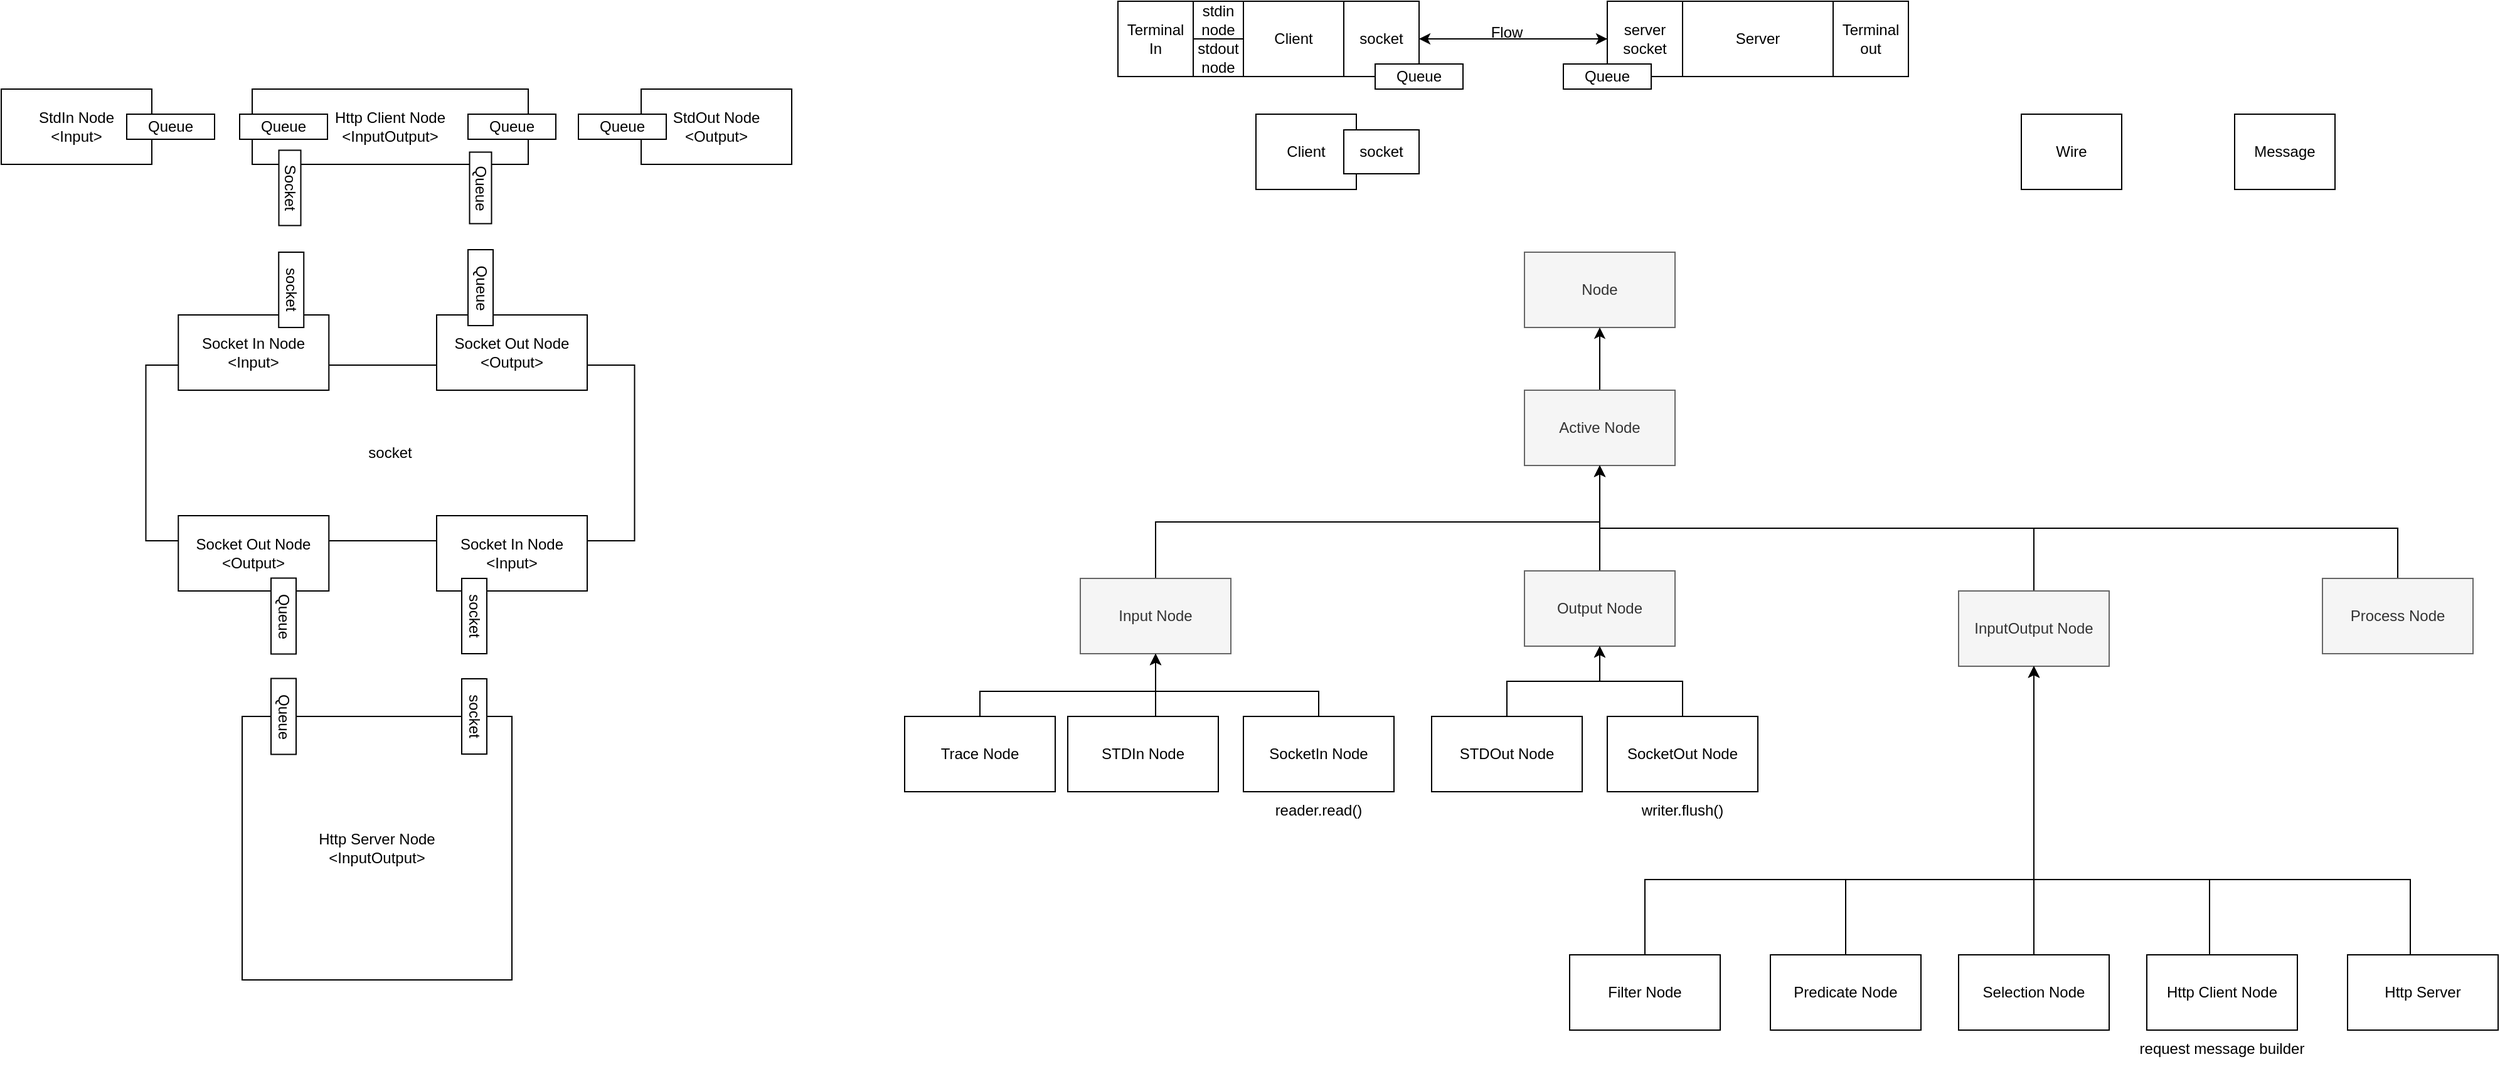 <mxfile version="22.0.4" type="github">
  <diagram name="페이지-1" id="HDxFREO_OPp5HufmHN-d">
    <mxGraphModel dx="3382" dy="938" grid="1" gridSize="10" guides="1" tooltips="1" connect="1" arrows="1" fold="1" page="1" pageScale="1" pageWidth="827" pageHeight="1169" math="0" shadow="0">
      <root>
        <mxCell id="0" />
        <mxCell id="1" parent="0" />
        <mxCell id="P54Lo2UrdhA4ZUDvKljr-2" value="socket" style="rounded=0;whiteSpace=wrap;html=1;rotation=0;" vertex="1" parent="1">
          <mxGeometry x="-744.75" y="360" width="389.5" height="140" as="geometry" />
        </mxCell>
        <mxCell id="DJnasuDHOr4qNgyVxcK3-1" value="Server" style="rounded=0;whiteSpace=wrap;html=1;" parent="1" vertex="1">
          <mxGeometry x="480" y="70" width="120" height="60" as="geometry" />
        </mxCell>
        <mxCell id="DJnasuDHOr4qNgyVxcK3-2" value="Node" style="rounded=0;whiteSpace=wrap;html=1;fillColor=#f5f5f5;fontColor=#333333;strokeColor=#666666;" parent="1" vertex="1">
          <mxGeometry x="354" y="270" width="120" height="60" as="geometry" />
        </mxCell>
        <mxCell id="DJnasuDHOr4qNgyVxcK3-14" style="edgeStyle=orthogonalEdgeStyle;rounded=0;orthogonalLoop=1;jettySize=auto;html=1;entryX=0.5;entryY=1;entryDx=0;entryDy=0;" parent="1" source="DJnasuDHOr4qNgyVxcK3-3" target="DJnasuDHOr4qNgyVxcK3-2" edge="1">
          <mxGeometry relative="1" as="geometry" />
        </mxCell>
        <mxCell id="DJnasuDHOr4qNgyVxcK3-3" value="Active Node" style="rounded=0;whiteSpace=wrap;html=1;fillColor=#f5f5f5;fontColor=#333333;strokeColor=#666666;" parent="1" vertex="1">
          <mxGeometry x="354" y="380" width="120" height="60" as="geometry" />
        </mxCell>
        <mxCell id="_9afm1GwE0WPz4cdE3SL-2" style="edgeStyle=orthogonalEdgeStyle;rounded=0;orthogonalLoop=1;jettySize=auto;html=1;exitX=0.5;exitY=0;exitDx=0;exitDy=0;entryX=0.5;entryY=1;entryDx=0;entryDy=0;" parent="1" source="DJnasuDHOr4qNgyVxcK3-4" target="DJnasuDHOr4qNgyVxcK3-3" edge="1">
          <mxGeometry relative="1" as="geometry" />
        </mxCell>
        <mxCell id="DJnasuDHOr4qNgyVxcK3-4" value="Input Node" style="rounded=0;whiteSpace=wrap;html=1;fillColor=#f5f5f5;fontColor=#333333;strokeColor=#666666;" parent="1" vertex="1">
          <mxGeometry y="530" width="120" height="60" as="geometry" />
        </mxCell>
        <mxCell id="_9afm1GwE0WPz4cdE3SL-3" style="edgeStyle=orthogonalEdgeStyle;rounded=0;orthogonalLoop=1;jettySize=auto;html=1;exitX=0.5;exitY=0;exitDx=0;exitDy=0;" parent="1" source="DJnasuDHOr4qNgyVxcK3-5" target="DJnasuDHOr4qNgyVxcK3-3" edge="1">
          <mxGeometry relative="1" as="geometry" />
        </mxCell>
        <mxCell id="DJnasuDHOr4qNgyVxcK3-5" value="Output Node" style="rounded=0;whiteSpace=wrap;html=1;fillColor=#f5f5f5;fontColor=#333333;strokeColor=#666666;" parent="1" vertex="1">
          <mxGeometry x="354" y="524" width="120" height="60" as="geometry" />
        </mxCell>
        <mxCell id="_9afm1GwE0WPz4cdE3SL-5" style="edgeStyle=orthogonalEdgeStyle;rounded=0;orthogonalLoop=1;jettySize=auto;html=1;exitX=0.5;exitY=0;exitDx=0;exitDy=0;" parent="1" source="DJnasuDHOr4qNgyVxcK3-6" target="DJnasuDHOr4qNgyVxcK3-3" edge="1">
          <mxGeometry relative="1" as="geometry">
            <Array as="points">
              <mxPoint x="1050" y="490" />
              <mxPoint x="414" y="490" />
            </Array>
          </mxGeometry>
        </mxCell>
        <mxCell id="DJnasuDHOr4qNgyVxcK3-6" value="Process Node" style="rounded=0;whiteSpace=wrap;html=1;fillColor=#f5f5f5;fontColor=#333333;strokeColor=#666666;" parent="1" vertex="1">
          <mxGeometry x="990" y="530" width="120" height="60" as="geometry" />
        </mxCell>
        <mxCell id="BAWsP3CoqttX7D4WCgfm-10" style="edgeStyle=orthogonalEdgeStyle;rounded=0;orthogonalLoop=1;jettySize=auto;html=1;entryX=0.5;entryY=1;entryDx=0;entryDy=0;exitX=0.5;exitY=0;exitDx=0;exitDy=0;" parent="1" source="DJnasuDHOr4qNgyVxcK3-7" target="DJnasuDHOr4qNgyVxcK3-4" edge="1">
          <mxGeometry relative="1" as="geometry">
            <Array as="points">
              <mxPoint x="-80" y="620" />
              <mxPoint x="60" y="620" />
            </Array>
          </mxGeometry>
        </mxCell>
        <mxCell id="DJnasuDHOr4qNgyVxcK3-7" value="Trace Node" style="rounded=0;whiteSpace=wrap;html=1;" parent="1" vertex="1">
          <mxGeometry x="-140" y="640" width="120" height="60" as="geometry" />
        </mxCell>
        <mxCell id="DJnasuDHOr4qNgyVxcK3-15" value="Client" style="rounded=0;whiteSpace=wrap;html=1;" parent="1" vertex="1">
          <mxGeometry x="130" y="70" width="80" height="60" as="geometry" />
        </mxCell>
        <mxCell id="DJnasuDHOr4qNgyVxcK3-19" style="edgeStyle=orthogonalEdgeStyle;rounded=0;orthogonalLoop=1;jettySize=auto;html=1;entryX=0;entryY=0.5;entryDx=0;entryDy=0;" parent="1" source="DJnasuDHOr4qNgyVxcK3-16" target="DJnasuDHOr4qNgyVxcK3-18" edge="1">
          <mxGeometry relative="1" as="geometry" />
        </mxCell>
        <mxCell id="DJnasuDHOr4qNgyVxcK3-16" value="socket" style="rounded=0;whiteSpace=wrap;html=1;" parent="1" vertex="1">
          <mxGeometry x="210" y="70" width="60" height="60" as="geometry" />
        </mxCell>
        <mxCell id="DJnasuDHOr4qNgyVxcK3-17" value="Terminal In" style="rounded=0;whiteSpace=wrap;html=1;" parent="1" vertex="1">
          <mxGeometry x="30" y="70" width="60" height="60" as="geometry" />
        </mxCell>
        <mxCell id="DJnasuDHOr4qNgyVxcK3-20" style="edgeStyle=orthogonalEdgeStyle;rounded=0;orthogonalLoop=1;jettySize=auto;html=1;entryX=1;entryY=0.5;entryDx=0;entryDy=0;" parent="1" source="DJnasuDHOr4qNgyVxcK3-18" target="DJnasuDHOr4qNgyVxcK3-16" edge="1">
          <mxGeometry relative="1" as="geometry" />
        </mxCell>
        <mxCell id="DJnasuDHOr4qNgyVxcK3-18" value="server socket" style="rounded=0;whiteSpace=wrap;html=1;" parent="1" vertex="1">
          <mxGeometry x="420" y="70" width="60" height="60" as="geometry" />
        </mxCell>
        <mxCell id="DJnasuDHOr4qNgyVxcK3-21" value="Terminal out" style="rounded=0;whiteSpace=wrap;html=1;" parent="1" vertex="1">
          <mxGeometry x="600" y="70" width="60" height="60" as="geometry" />
        </mxCell>
        <mxCell id="DJnasuDHOr4qNgyVxcK3-22" value="stdin node" style="rounded=0;whiteSpace=wrap;html=1;" parent="1" vertex="1">
          <mxGeometry x="90" y="70" width="40" height="30" as="geometry" />
        </mxCell>
        <mxCell id="DJnasuDHOr4qNgyVxcK3-27" value="Flow" style="text;html=1;strokeColor=none;fillColor=none;align=center;verticalAlign=middle;whiteSpace=wrap;rounded=0;" parent="1" vertex="1">
          <mxGeometry x="310" y="90" width="60" height="10" as="geometry" />
        </mxCell>
        <mxCell id="DJnasuDHOr4qNgyVxcK3-29" value="Queue" style="rounded=0;whiteSpace=wrap;html=1;" parent="1" vertex="1">
          <mxGeometry x="235" y="120" width="70" height="20" as="geometry" />
        </mxCell>
        <mxCell id="DJnasuDHOr4qNgyVxcK3-30" value="Queue" style="rounded=0;whiteSpace=wrap;html=1;" parent="1" vertex="1">
          <mxGeometry x="385" y="120" width="70" height="20" as="geometry" />
        </mxCell>
        <mxCell id="DJnasuDHOr4qNgyVxcK3-31" value="Client" style="rounded=0;whiteSpace=wrap;html=1;" parent="1" vertex="1">
          <mxGeometry x="140" y="160" width="80" height="60" as="geometry" />
        </mxCell>
        <mxCell id="DJnasuDHOr4qNgyVxcK3-23" value="stdout node" style="rounded=0;whiteSpace=wrap;html=1;" parent="1" vertex="1">
          <mxGeometry x="90" y="100" width="40" height="30" as="geometry" />
        </mxCell>
        <mxCell id="DJnasuDHOr4qNgyVxcK3-32" value="socket" style="rounded=0;whiteSpace=wrap;html=1;" parent="1" vertex="1">
          <mxGeometry x="210" y="172.5" width="60" height="35" as="geometry" />
        </mxCell>
        <mxCell id="_9afm1GwE0WPz4cdE3SL-4" style="edgeStyle=orthogonalEdgeStyle;rounded=0;orthogonalLoop=1;jettySize=auto;html=1;exitX=0.5;exitY=0;exitDx=0;exitDy=0;" parent="1" source="_9afm1GwE0WPz4cdE3SL-1" target="DJnasuDHOr4qNgyVxcK3-3" edge="1">
          <mxGeometry relative="1" as="geometry" />
        </mxCell>
        <mxCell id="_9afm1GwE0WPz4cdE3SL-1" value="InputOutput Node" style="rounded=0;whiteSpace=wrap;html=1;fillColor=#f5f5f5;fontColor=#333333;strokeColor=#666666;" parent="1" vertex="1">
          <mxGeometry x="700" y="540" width="120" height="60" as="geometry" />
        </mxCell>
        <mxCell id="_9afm1GwE0WPz4cdE3SL-13" style="edgeStyle=orthogonalEdgeStyle;rounded=0;orthogonalLoop=1;jettySize=auto;html=1;exitX=0.5;exitY=0;exitDx=0;exitDy=0;" parent="1" source="_9afm1GwE0WPz4cdE3SL-7" target="DJnasuDHOr4qNgyVxcK3-4" edge="1">
          <mxGeometry relative="1" as="geometry">
            <Array as="points">
              <mxPoint x="60" y="640" />
            </Array>
          </mxGeometry>
        </mxCell>
        <mxCell id="_9afm1GwE0WPz4cdE3SL-7" value="STDIn Node" style="rounded=0;whiteSpace=wrap;html=1;" parent="1" vertex="1">
          <mxGeometry x="-10" y="640" width="120" height="60" as="geometry" />
        </mxCell>
        <mxCell id="_9afm1GwE0WPz4cdE3SL-8" value="Message" style="rounded=0;whiteSpace=wrap;html=1;" parent="1" vertex="1">
          <mxGeometry x="920" y="160" width="80" height="60" as="geometry" />
        </mxCell>
        <mxCell id="_9afm1GwE0WPz4cdE3SL-9" value="Wire" style="rounded=0;whiteSpace=wrap;html=1;" parent="1" vertex="1">
          <mxGeometry x="750" y="160" width="80" height="60" as="geometry" />
        </mxCell>
        <mxCell id="_9afm1GwE0WPz4cdE3SL-15" style="edgeStyle=orthogonalEdgeStyle;rounded=0;orthogonalLoop=1;jettySize=auto;html=1;exitX=0.5;exitY=0;exitDx=0;exitDy=0;" parent="1" source="_9afm1GwE0WPz4cdE3SL-10" target="DJnasuDHOr4qNgyVxcK3-5" edge="1">
          <mxGeometry relative="1" as="geometry" />
        </mxCell>
        <mxCell id="_9afm1GwE0WPz4cdE3SL-10" value="STDOut Node" style="rounded=0;whiteSpace=wrap;html=1;" parent="1" vertex="1">
          <mxGeometry x="280" y="640" width="120" height="60" as="geometry" />
        </mxCell>
        <mxCell id="_9afm1GwE0WPz4cdE3SL-14" style="edgeStyle=orthogonalEdgeStyle;rounded=0;orthogonalLoop=1;jettySize=auto;html=1;exitX=0.5;exitY=0;exitDx=0;exitDy=0;" parent="1" source="_9afm1GwE0WPz4cdE3SL-11" target="DJnasuDHOr4qNgyVxcK3-4" edge="1">
          <mxGeometry relative="1" as="geometry">
            <Array as="points">
              <mxPoint x="190" y="620" />
              <mxPoint x="60" y="620" />
            </Array>
          </mxGeometry>
        </mxCell>
        <mxCell id="_9afm1GwE0WPz4cdE3SL-11" value="SocketIn Node" style="rounded=0;whiteSpace=wrap;html=1;" parent="1" vertex="1">
          <mxGeometry x="130" y="640" width="120" height="60" as="geometry" />
        </mxCell>
        <mxCell id="_9afm1GwE0WPz4cdE3SL-16" style="edgeStyle=orthogonalEdgeStyle;rounded=0;orthogonalLoop=1;jettySize=auto;html=1;exitX=0.5;exitY=0;exitDx=0;exitDy=0;" parent="1" source="_9afm1GwE0WPz4cdE3SL-12" target="DJnasuDHOr4qNgyVxcK3-5" edge="1">
          <mxGeometry relative="1" as="geometry" />
        </mxCell>
        <mxCell id="_9afm1GwE0WPz4cdE3SL-12" value="SocketOut Node" style="rounded=0;whiteSpace=wrap;html=1;" parent="1" vertex="1">
          <mxGeometry x="420" y="640" width="120" height="60" as="geometry" />
        </mxCell>
        <mxCell id="BAWsP3CoqttX7D4WCgfm-14" style="edgeStyle=orthogonalEdgeStyle;rounded=0;orthogonalLoop=1;jettySize=auto;html=1;exitX=0.5;exitY=0;exitDx=0;exitDy=0;entryX=0.5;entryY=1;entryDx=0;entryDy=0;" parent="1" source="_9afm1GwE0WPz4cdE3SL-17" target="_9afm1GwE0WPz4cdE3SL-1" edge="1">
          <mxGeometry relative="1" as="geometry">
            <Array as="points">
              <mxPoint x="450" y="770" />
              <mxPoint x="760" y="770" />
            </Array>
          </mxGeometry>
        </mxCell>
        <mxCell id="_9afm1GwE0WPz4cdE3SL-17" value="Filter Node" style="rounded=0;whiteSpace=wrap;html=1;" parent="1" vertex="1">
          <mxGeometry x="390" y="830" width="120" height="60" as="geometry" />
        </mxCell>
        <mxCell id="BAWsP3CoqttX7D4WCgfm-13" style="edgeStyle=orthogonalEdgeStyle;rounded=0;orthogonalLoop=1;jettySize=auto;html=1;exitX=0.5;exitY=0;exitDx=0;exitDy=0;entryX=0.5;entryY=1;entryDx=0;entryDy=0;" parent="1" source="_9afm1GwE0WPz4cdE3SL-18" target="_9afm1GwE0WPz4cdE3SL-1" edge="1">
          <mxGeometry relative="1" as="geometry">
            <Array as="points">
              <mxPoint x="610" y="770" />
              <mxPoint x="760" y="770" />
            </Array>
          </mxGeometry>
        </mxCell>
        <mxCell id="_9afm1GwE0WPz4cdE3SL-18" value="Predicate Node" style="rounded=0;whiteSpace=wrap;html=1;" parent="1" vertex="1">
          <mxGeometry x="550" y="830" width="120" height="60" as="geometry" />
        </mxCell>
        <mxCell id="BAWsP3CoqttX7D4WCgfm-12" style="edgeStyle=orthogonalEdgeStyle;rounded=0;orthogonalLoop=1;jettySize=auto;html=1;exitX=0.5;exitY=0;exitDx=0;exitDy=0;entryX=0.5;entryY=1;entryDx=0;entryDy=0;" parent="1" source="_9afm1GwE0WPz4cdE3SL-19" target="_9afm1GwE0WPz4cdE3SL-1" edge="1">
          <mxGeometry relative="1" as="geometry" />
        </mxCell>
        <mxCell id="_9afm1GwE0WPz4cdE3SL-19" value="Selection Node" style="rounded=0;whiteSpace=wrap;html=1;" parent="1" vertex="1">
          <mxGeometry x="700" y="830" width="120" height="60" as="geometry" />
        </mxCell>
        <mxCell id="BAWsP3CoqttX7D4WCgfm-3" style="edgeStyle=orthogonalEdgeStyle;rounded=0;orthogonalLoop=1;jettySize=auto;html=1;entryX=0.5;entryY=1;entryDx=0;entryDy=0;" parent="1" source="BAWsP3CoqttX7D4WCgfm-2" target="_9afm1GwE0WPz4cdE3SL-1" edge="1">
          <mxGeometry relative="1" as="geometry">
            <Array as="points">
              <mxPoint x="900" y="770" />
              <mxPoint x="760" y="770" />
            </Array>
          </mxGeometry>
        </mxCell>
        <mxCell id="BAWsP3CoqttX7D4WCgfm-2" value="Http Client Node" style="rounded=0;whiteSpace=wrap;html=1;" parent="1" vertex="1">
          <mxGeometry x="850" y="830" width="120" height="60" as="geometry" />
        </mxCell>
        <mxCell id="BAWsP3CoqttX7D4WCgfm-11" style="edgeStyle=orthogonalEdgeStyle;rounded=0;orthogonalLoop=1;jettySize=auto;html=1;exitX=0.5;exitY=0;exitDx=0;exitDy=0;entryX=0.5;entryY=1;entryDx=0;entryDy=0;" parent="1" source="BAWsP3CoqttX7D4WCgfm-4" target="_9afm1GwE0WPz4cdE3SL-1" edge="1">
          <mxGeometry relative="1" as="geometry">
            <Array as="points">
              <mxPoint x="1060" y="830" />
              <mxPoint x="1060" y="770" />
              <mxPoint x="760" y="770" />
            </Array>
          </mxGeometry>
        </mxCell>
        <mxCell id="BAWsP3CoqttX7D4WCgfm-4" value="Http Server" style="rounded=0;whiteSpace=wrap;html=1;" parent="1" vertex="1">
          <mxGeometry x="1010" y="830" width="120" height="60" as="geometry" />
        </mxCell>
        <mxCell id="BAWsP3CoqttX7D4WCgfm-6" value="writer.flush()" style="text;html=1;strokeColor=none;fillColor=none;align=center;verticalAlign=middle;whiteSpace=wrap;rounded=0;" parent="1" vertex="1">
          <mxGeometry x="450" y="700" width="60" height="30" as="geometry" />
        </mxCell>
        <mxCell id="BAWsP3CoqttX7D4WCgfm-7" value="reader.read()" style="text;html=1;strokeColor=none;fillColor=none;align=center;verticalAlign=middle;whiteSpace=wrap;rounded=0;" parent="1" vertex="1">
          <mxGeometry x="160" y="700" width="60" height="30" as="geometry" />
        </mxCell>
        <mxCell id="BAWsP3CoqttX7D4WCgfm-8" value="request message builder" style="text;html=1;strokeColor=none;fillColor=none;align=center;verticalAlign=middle;whiteSpace=wrap;rounded=0;" parent="1" vertex="1">
          <mxGeometry x="840" y="890" width="140" height="30" as="geometry" />
        </mxCell>
        <mxCell id="BAWsP3CoqttX7D4WCgfm-15" value="StdIn Node&lt;br&gt;&amp;lt;Input&amp;gt;" style="rounded=0;whiteSpace=wrap;html=1;" parent="1" vertex="1">
          <mxGeometry x="-860" y="140" width="120" height="60" as="geometry" />
        </mxCell>
        <mxCell id="BAWsP3CoqttX7D4WCgfm-16" value="Http Client Node&lt;br&gt;&amp;lt;InputOutput&amp;gt;" style="rounded=0;whiteSpace=wrap;html=1;" parent="1" vertex="1">
          <mxGeometry x="-660" y="140" width="220" height="60" as="geometry" />
        </mxCell>
        <mxCell id="BAWsP3CoqttX7D4WCgfm-17" value="StdOut Node&lt;br&gt;&amp;lt;Output&amp;gt;" style="rounded=0;whiteSpace=wrap;html=1;" parent="1" vertex="1">
          <mxGeometry x="-350" y="140" width="120" height="60" as="geometry" />
        </mxCell>
        <mxCell id="BAWsP3CoqttX7D4WCgfm-18" value="Socket In Node&lt;br&gt;&amp;lt;Input&amp;gt;" style="rounded=0;whiteSpace=wrap;html=1;" parent="1" vertex="1">
          <mxGeometry x="-718.87" y="320" width="120" height="60" as="geometry" />
        </mxCell>
        <mxCell id="BAWsP3CoqttX7D4WCgfm-19" value="Socket Out Node&lt;br&gt;&amp;lt;Output&amp;gt;" style="rounded=0;whiteSpace=wrap;html=1;" parent="1" vertex="1">
          <mxGeometry x="-513" y="320" width="120" height="60" as="geometry" />
        </mxCell>
        <mxCell id="BAWsP3CoqttX7D4WCgfm-20" value="Queue" style="rounded=0;whiteSpace=wrap;html=1;" parent="1" vertex="1">
          <mxGeometry x="-760" y="160" width="70" height="20" as="geometry" />
        </mxCell>
        <mxCell id="BAWsP3CoqttX7D4WCgfm-21" value="Queue" style="rounded=0;whiteSpace=wrap;html=1;" parent="1" vertex="1">
          <mxGeometry x="-670" y="160" width="70" height="20" as="geometry" />
        </mxCell>
        <mxCell id="BAWsP3CoqttX7D4WCgfm-22" value="Queue" style="rounded=0;whiteSpace=wrap;html=1;" parent="1" vertex="1">
          <mxGeometry x="-488" y="160" width="70" height="20" as="geometry" />
        </mxCell>
        <mxCell id="BAWsP3CoqttX7D4WCgfm-23" value="Queue" style="rounded=0;whiteSpace=wrap;html=1;" parent="1" vertex="1">
          <mxGeometry x="-400" y="160" width="70" height="20" as="geometry" />
        </mxCell>
        <mxCell id="BAWsP3CoqttX7D4WCgfm-24" value="Queue" style="rounded=0;whiteSpace=wrap;html=1;rotation=90;" parent="1" vertex="1">
          <mxGeometry x="-508.25" y="288.25" width="60.5" height="20" as="geometry" />
        </mxCell>
        <mxCell id="BAWsP3CoqttX7D4WCgfm-25" value="Queue" style="rounded=0;whiteSpace=wrap;html=1;rotation=90;" parent="1" vertex="1">
          <mxGeometry x="-506.5" y="210" width="57" height="17.5" as="geometry" />
        </mxCell>
        <mxCell id="BAWsP3CoqttX7D4WCgfm-26" value="Socket&lt;br&gt;" style="rounded=0;whiteSpace=wrap;html=1;rotation=90;" parent="1" vertex="1">
          <mxGeometry x="-660" y="210" width="60" height="17.5" as="geometry" />
        </mxCell>
        <mxCell id="BAWsP3CoqttX7D4WCgfm-27" value="socket" style="rounded=0;whiteSpace=wrap;html=1;rotation=90;" parent="1" vertex="1">
          <mxGeometry x="-658.87" y="290" width="60" height="20" as="geometry" />
        </mxCell>
        <mxCell id="P54Lo2UrdhA4ZUDvKljr-1" value="Http Server Node&lt;br&gt;&amp;lt;InputOutput&amp;gt;" style="rounded=0;whiteSpace=wrap;html=1;" vertex="1" parent="1">
          <mxGeometry x="-668" y="640" width="215" height="210" as="geometry" />
        </mxCell>
        <mxCell id="P54Lo2UrdhA4ZUDvKljr-3" value="socket" style="rounded=0;whiteSpace=wrap;html=1;rotation=90;" vertex="1" parent="1">
          <mxGeometry x="-513" y="630" width="60" height="20" as="geometry" />
        </mxCell>
        <mxCell id="P54Lo2UrdhA4ZUDvKljr-4" value="Socket Out Node&lt;br&gt;&amp;lt;Output&amp;gt;" style="rounded=0;whiteSpace=wrap;html=1;" vertex="1" parent="1">
          <mxGeometry x="-718.87" y="480" width="120" height="60" as="geometry" />
        </mxCell>
        <mxCell id="P54Lo2UrdhA4ZUDvKljr-5" value="Socket In Node&lt;br&gt;&amp;lt;Input&amp;gt;" style="rounded=0;whiteSpace=wrap;html=1;" vertex="1" parent="1">
          <mxGeometry x="-513" y="480" width="120" height="60" as="geometry" />
        </mxCell>
        <mxCell id="P54Lo2UrdhA4ZUDvKljr-6" value="socket" style="rounded=0;whiteSpace=wrap;html=1;rotation=90;" vertex="1" parent="1">
          <mxGeometry x="-513" y="550" width="60" height="20" as="geometry" />
        </mxCell>
        <mxCell id="P54Lo2UrdhA4ZUDvKljr-7" value="Queue" style="rounded=0;whiteSpace=wrap;html=1;rotation=90;" vertex="1" parent="1">
          <mxGeometry x="-665.25" y="630" width="60.5" height="20" as="geometry" />
        </mxCell>
        <mxCell id="P54Lo2UrdhA4ZUDvKljr-8" value="Queue" style="rounded=0;whiteSpace=wrap;html=1;rotation=90;" vertex="1" parent="1">
          <mxGeometry x="-665.25" y="550" width="60.5" height="20" as="geometry" />
        </mxCell>
      </root>
    </mxGraphModel>
  </diagram>
</mxfile>
